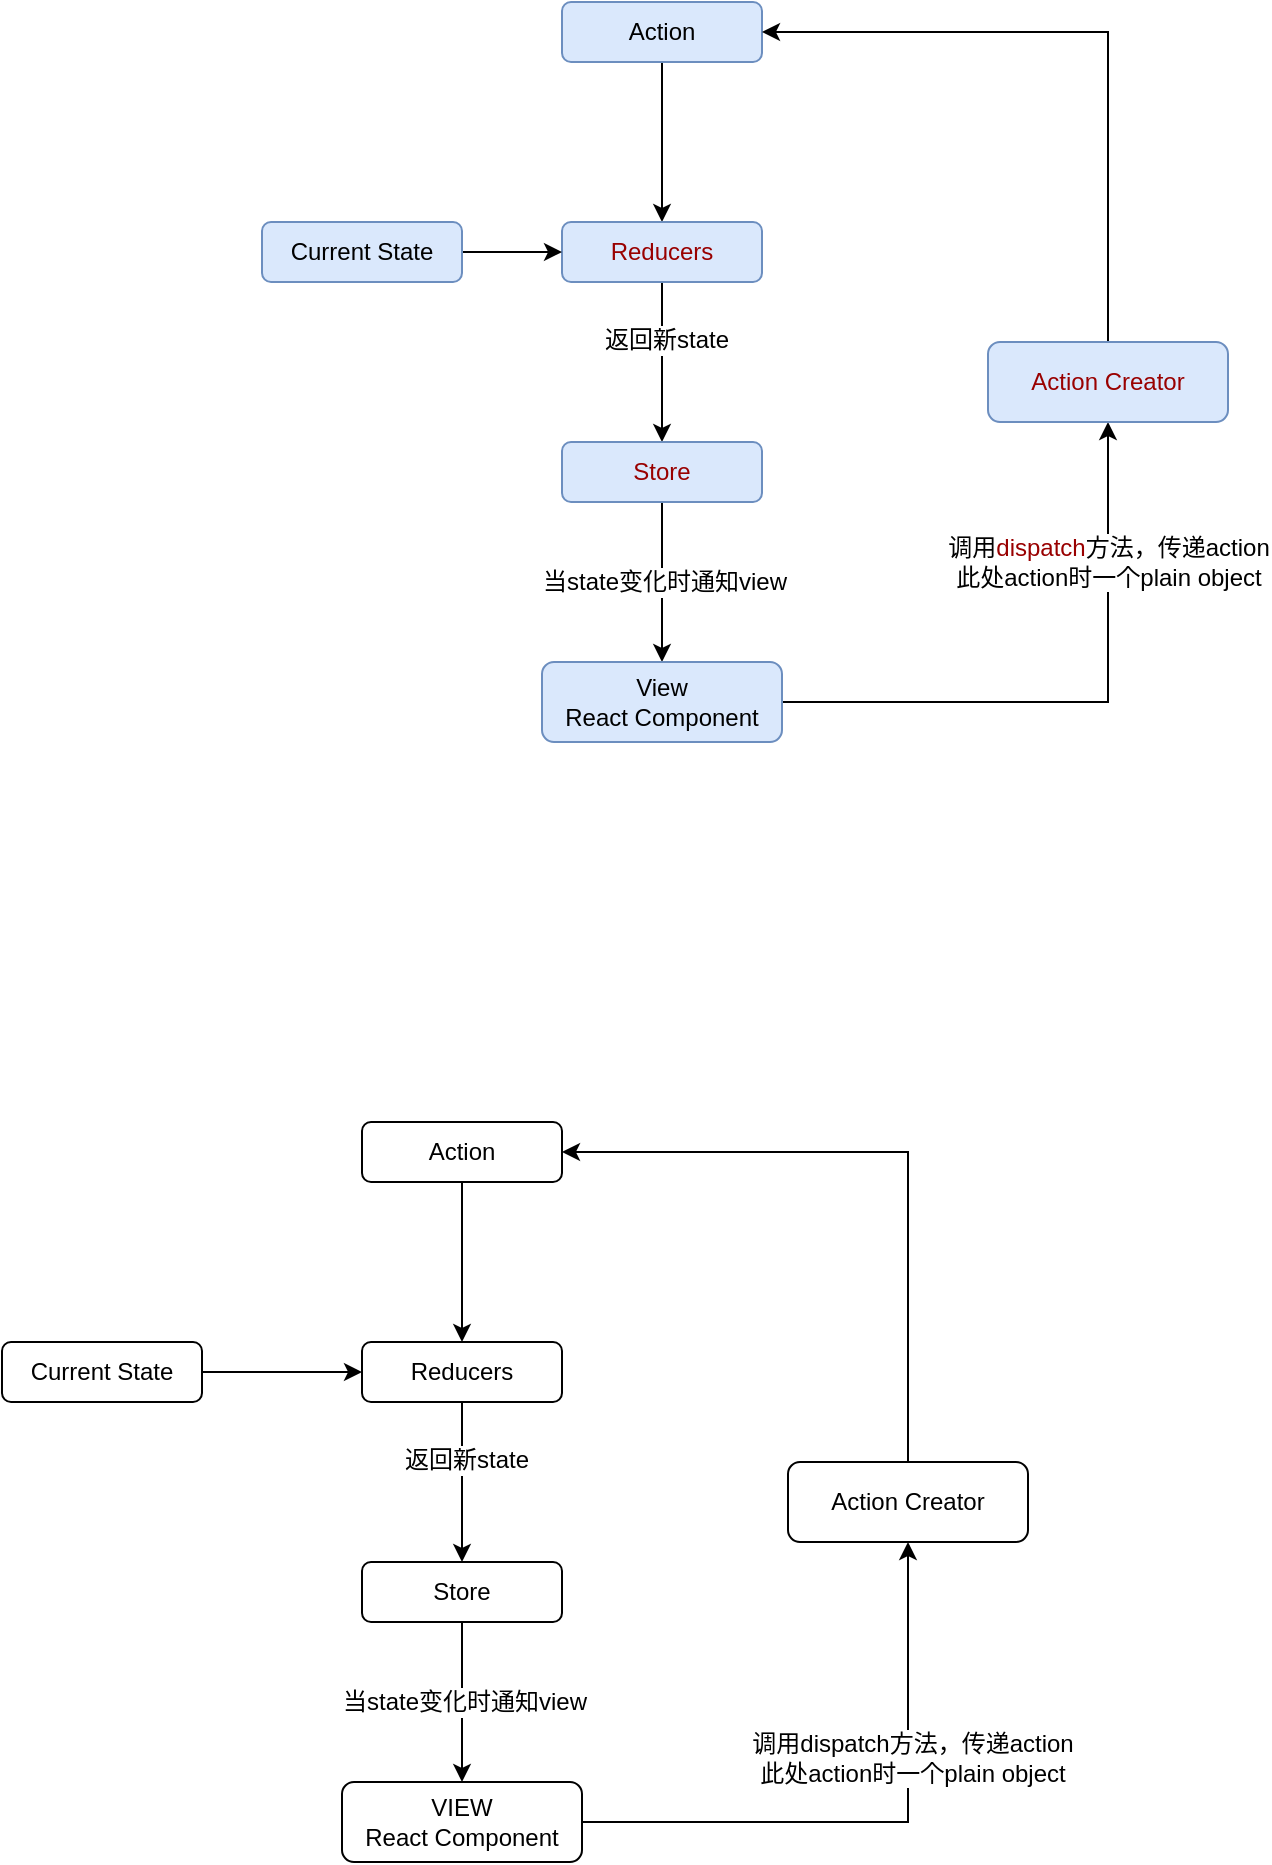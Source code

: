 <mxfile version="12.2.4" pages="1"><diagram id="tS8XF8jEO2cIiSlXfdt1" name="Page-1"><mxGraphModel dx="1402" dy="774" grid="1" gridSize="10" guides="1" tooltips="1" connect="1" arrows="1" fold="1" page="1" pageScale="1" pageWidth="827" pageHeight="1169" math="0" shadow="0"><root><mxCell id="0"/><mxCell id="1" parent="0"/><mxCell id="4" value="" style="edgeStyle=orthogonalEdgeStyle;rounded=0;orthogonalLoop=1;jettySize=auto;html=1;" parent="1" source="2" target="3" edge="1"><mxGeometry relative="1" as="geometry"/></mxCell><mxCell id="2" value="Action" style="rounded=1;whiteSpace=wrap;html=1;fillColor=#dae8fc;strokeColor=#6c8ebf;" parent="1" vertex="1"><mxGeometry x="80" y="120" width="100" height="30" as="geometry"/></mxCell><mxCell id="9" value="" style="edgeStyle=orthogonalEdgeStyle;rounded=0;orthogonalLoop=1;jettySize=auto;html=1;" parent="1" source="3" target="8" edge="1"><mxGeometry relative="1" as="geometry"/></mxCell><mxCell id="10" value="返回新state" style="text;html=1;resizable=0;points=[];align=center;verticalAlign=middle;labelBackgroundColor=#ffffff;" parent="9" vertex="1" connectable="0"><mxGeometry x="-0.275" y="2" relative="1" as="geometry"><mxPoint as="offset"/></mxGeometry></mxCell><mxCell id="3" value="&lt;font color=&quot;#990000&quot;&gt;Reducers&lt;/font&gt;" style="rounded=1;whiteSpace=wrap;html=1;fillColor=#dae8fc;strokeColor=#6c8ebf;" parent="1" vertex="1"><mxGeometry x="80" y="230" width="100" height="30" as="geometry"/></mxCell><mxCell id="12" value="" style="edgeStyle=orthogonalEdgeStyle;rounded=0;orthogonalLoop=1;jettySize=auto;html=1;" parent="1" source="8" target="11" edge="1"><mxGeometry relative="1" as="geometry"/></mxCell><mxCell id="13" value="当state变化时通知view" style="text;html=1;resizable=0;points=[];align=center;verticalAlign=middle;labelBackgroundColor=#ffffff;" parent="12" vertex="1" connectable="0"><mxGeometry y="1" relative="1" as="geometry"><mxPoint as="offset"/></mxGeometry></mxCell><mxCell id="8" value="&lt;font color=&quot;#990000&quot;&gt;Store&lt;/font&gt;" style="rounded=1;whiteSpace=wrap;html=1;fillColor=#dae8fc;strokeColor=#6c8ebf;" parent="1" vertex="1"><mxGeometry x="80" y="340" width="100" height="30" as="geometry"/></mxCell><mxCell id="15" value="" style="edgeStyle=orthogonalEdgeStyle;rounded=0;orthogonalLoop=1;jettySize=auto;html=1;" parent="1" source="11" target="14" edge="1"><mxGeometry relative="1" as="geometry"/></mxCell><mxCell id="16" value="调用&lt;font color=&quot;#990000&quot;&gt;dispatch&lt;/font&gt;方法，传递action&lt;br&gt;此处action时一个plain object" style="text;html=1;resizable=0;points=[];align=center;verticalAlign=middle;labelBackgroundColor=#ffffff;" parent="15" vertex="1" connectable="0"><mxGeometry x="0.076" y="32" relative="1" as="geometry"><mxPoint x="32" y="-70" as="offset"/></mxGeometry></mxCell><mxCell id="11" value="View&lt;br&gt;React Component" style="rounded=1;whiteSpace=wrap;html=1;fillColor=#dae8fc;strokeColor=#6c8ebf;" parent="1" vertex="1"><mxGeometry x="70" y="450" width="120" height="40" as="geometry"/></mxCell><mxCell id="17" style="edgeStyle=orthogonalEdgeStyle;rounded=0;orthogonalLoop=1;jettySize=auto;html=1;entryX=1;entryY=0.5;entryDx=0;entryDy=0;" parent="1" source="14" target="2" edge="1"><mxGeometry relative="1" as="geometry"><Array as="points"><mxPoint x="353" y="135"/></Array></mxGeometry></mxCell><mxCell id="14" value="&lt;font color=&quot;#990000&quot;&gt;Action Creator&lt;/font&gt;" style="rounded=1;whiteSpace=wrap;html=1;fillColor=#dae8fc;strokeColor=#6c8ebf;" parent="1" vertex="1"><mxGeometry x="293" y="290" width="120" height="40" as="geometry"/></mxCell><mxCell id="7" style="edgeStyle=orthogonalEdgeStyle;rounded=0;orthogonalLoop=1;jettySize=auto;html=1;entryX=0;entryY=0.5;entryDx=0;entryDy=0;" parent="1" source="5" target="3" edge="1"><mxGeometry relative="1" as="geometry"/></mxCell><mxCell id="5" value="Current State" style="rounded=1;whiteSpace=wrap;html=1;fillColor=#dae8fc;strokeColor=#6c8ebf;" parent="1" vertex="1"><mxGeometry x="-70" y="230" width="100" height="30" as="geometry"/></mxCell><mxCell id="18" value="" style="edgeStyle=orthogonalEdgeStyle;rounded=0;orthogonalLoop=1;jettySize=auto;html=1;fontColor=#000000;" parent="1" source="19" target="22" edge="1"><mxGeometry relative="1" as="geometry"/></mxCell><mxCell id="19" value="Action" style="rounded=1;whiteSpace=wrap;html=1;fontColor=#000000;" parent="1" vertex="1"><mxGeometry x="-20" y="680" width="100" height="30" as="geometry"/></mxCell><mxCell id="20" value="" style="edgeStyle=orthogonalEdgeStyle;rounded=0;orthogonalLoop=1;jettySize=auto;html=1;fontColor=#000000;" parent="1" source="22" target="25" edge="1"><mxGeometry relative="1" as="geometry"/></mxCell><mxCell id="21" value="返回新state" style="text;html=1;resizable=0;points=[];align=center;verticalAlign=middle;labelBackgroundColor=#ffffff;" parent="20" vertex="1" connectable="0"><mxGeometry x="-0.275" y="2" relative="1" as="geometry"><mxPoint as="offset"/></mxGeometry></mxCell><mxCell id="22" value="&lt;font&gt;Reducers&lt;/font&gt;" style="rounded=1;whiteSpace=wrap;html=1;fontColor=#000000;" parent="1" vertex="1"><mxGeometry x="-20" y="790" width="100" height="30" as="geometry"/></mxCell><mxCell id="23" value="" style="edgeStyle=orthogonalEdgeStyle;rounded=0;orthogonalLoop=1;jettySize=auto;html=1;fontColor=#000000;" parent="1" source="25" target="28" edge="1"><mxGeometry relative="1" as="geometry"/></mxCell><mxCell id="24" value="当state变化时通知view" style="text;html=1;resizable=0;points=[];align=center;verticalAlign=middle;labelBackgroundColor=#ffffff;" parent="23" vertex="1" connectable="0"><mxGeometry y="1" relative="1" as="geometry"><mxPoint as="offset"/></mxGeometry></mxCell><mxCell id="25" value="&lt;font&gt;Store&lt;/font&gt;" style="rounded=1;whiteSpace=wrap;html=1;fontColor=#000000;" parent="1" vertex="1"><mxGeometry x="-20" y="900" width="100" height="30" as="geometry"/></mxCell><mxCell id="26" value="" style="edgeStyle=orthogonalEdgeStyle;rounded=0;orthogonalLoop=1;jettySize=auto;html=1;fontColor=#000000;" parent="1" source="28" target="30" edge="1"><mxGeometry relative="1" as="geometry"/></mxCell><mxCell id="27" value="调用dispatch方法，传递action&lt;br&gt;此处action时一个plain object" style="text;html=1;resizable=0;points=[];align=center;verticalAlign=middle;labelBackgroundColor=#ffffff;" parent="26" vertex="1" connectable="0"><mxGeometry x="0.076" y="32" relative="1" as="geometry"><mxPoint x="34" y="-32" as="offset"/></mxGeometry></mxCell><mxCell id="28" value="VIEW&lt;br&gt;React Component" style="rounded=1;whiteSpace=wrap;html=1;fontColor=#000000;" parent="1" vertex="1"><mxGeometry x="-30" y="1010" width="120" height="40" as="geometry"/></mxCell><mxCell id="29" style="edgeStyle=orthogonalEdgeStyle;rounded=0;orthogonalLoop=1;jettySize=auto;html=1;entryX=1;entryY=0.5;entryDx=0;entryDy=0;fontColor=#000000;" parent="1" source="30" target="19" edge="1"><mxGeometry relative="1" as="geometry"><Array as="points"><mxPoint x="253" y="695"/></Array></mxGeometry></mxCell><mxCell id="30" value="&lt;font&gt;Action Creator&lt;/font&gt;" style="rounded=1;whiteSpace=wrap;html=1;fontColor=#000000;" parent="1" vertex="1"><mxGeometry x="193" y="850" width="120" height="40" as="geometry"/></mxCell><mxCell id="31" style="edgeStyle=orthogonalEdgeStyle;rounded=0;orthogonalLoop=1;jettySize=auto;html=1;entryX=0;entryY=0.5;entryDx=0;entryDy=0;fontColor=#000000;" parent="1" source="32" target="22" edge="1"><mxGeometry relative="1" as="geometry"/></mxCell><mxCell id="32" value="Current State" style="rounded=1;whiteSpace=wrap;html=1;fontColor=#000000;" parent="1" vertex="1"><mxGeometry x="-200" y="790" width="100" height="30" as="geometry"/></mxCell></root></mxGraphModel></diagram></mxfile>